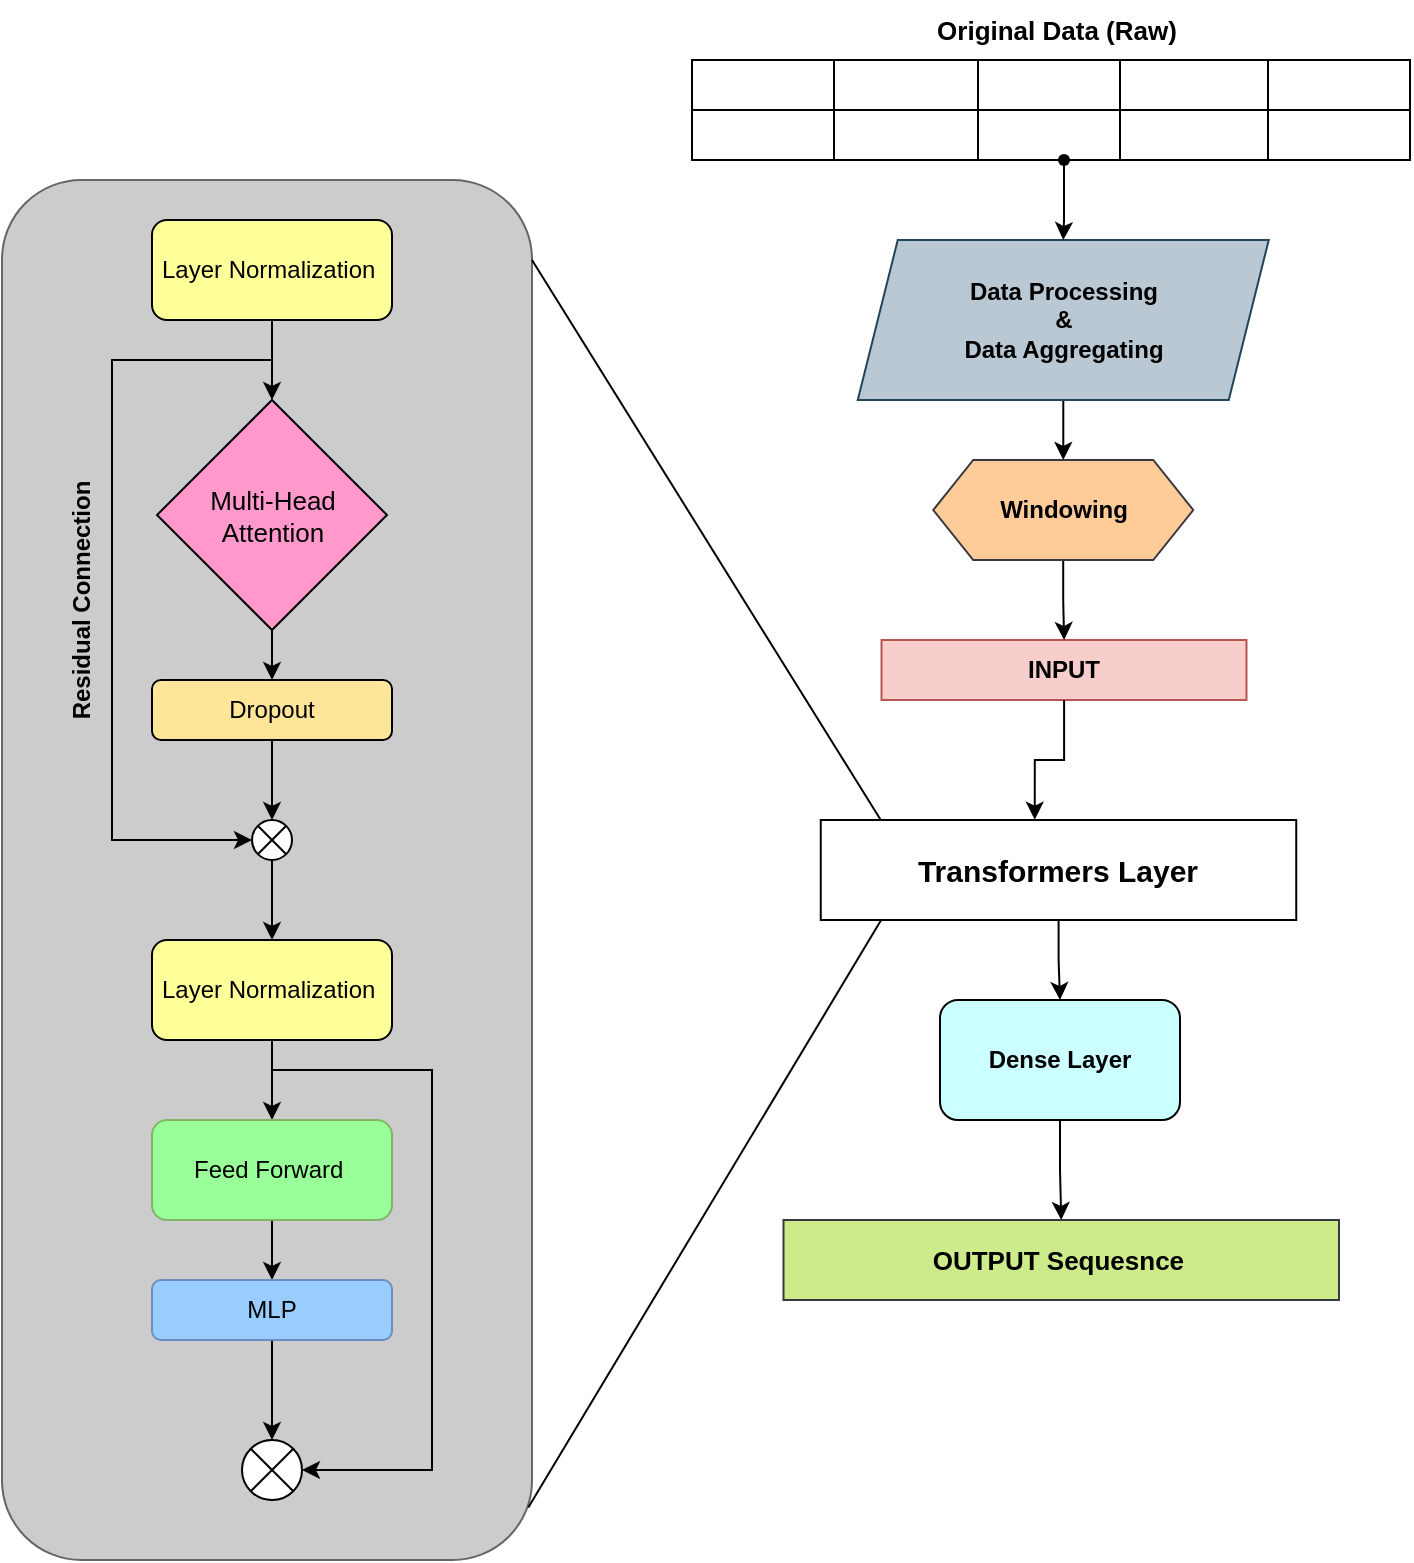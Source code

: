<mxfile version="22.1.2" type="device">
  <diagram name="Page-1" id="qa6-C2Bt5qt4nSdzyxl3">
    <mxGraphModel dx="1151" dy="687" grid="1" gridSize="10" guides="1" tooltips="1" connect="1" arrows="1" fold="1" page="1" pageScale="1" pageWidth="827" pageHeight="1169" math="0" shadow="0">
      <root>
        <mxCell id="0" />
        <mxCell id="1" parent="0" />
        <mxCell id="RqqJI5xl9rrc_aGT6yY9-65" value="" style="rounded=1;whiteSpace=wrap;html=1;fillColor=#CCCCCC;strokeColor=#666666;fontColor=#333333;" vertex="1" parent="1">
          <mxGeometry x="235" y="100" width="265" height="690" as="geometry" />
        </mxCell>
        <mxCell id="eDd9iwBEHYi13Wz6jPmw-1" value="&lt;b&gt;INPUT&lt;/b&gt;" style="rounded=0;whiteSpace=wrap;html=1;fillColor=#f8cecc;strokeColor=#b85450;" parent="1" vertex="1">
          <mxGeometry x="674.75" y="330" width="182.49" height="30" as="geometry" />
        </mxCell>
        <mxCell id="RqqJI5xl9rrc_aGT6yY9-45" style="edgeStyle=orthogonalEdgeStyle;rounded=0;orthogonalLoop=1;jettySize=auto;html=1;" edge="1" parent="1" source="RqqJI5xl9rrc_aGT6yY9-46" target="RqqJI5xl9rrc_aGT6yY9-48">
          <mxGeometry relative="1" as="geometry" />
        </mxCell>
        <mxCell id="RqqJI5xl9rrc_aGT6yY9-46" value="Layer Normalization&amp;nbsp;" style="rounded=1;whiteSpace=wrap;html=1;fillColor=#FFFF99;" vertex="1" parent="1">
          <mxGeometry x="310" y="120" width="120" height="50" as="geometry" />
        </mxCell>
        <mxCell id="RqqJI5xl9rrc_aGT6yY9-47" style="edgeStyle=orthogonalEdgeStyle;rounded=0;orthogonalLoop=1;jettySize=auto;html=1;entryX=0.5;entryY=0;entryDx=0;entryDy=0;" edge="1" parent="1" source="RqqJI5xl9rrc_aGT6yY9-48" target="RqqJI5xl9rrc_aGT6yY9-51">
          <mxGeometry relative="1" as="geometry" />
        </mxCell>
        <mxCell id="RqqJI5xl9rrc_aGT6yY9-48" value="&lt;font style=&quot;font-size: 13px;&quot;&gt;Multi-Head &lt;br&gt;Attention&lt;/font&gt;" style="rhombus;whiteSpace=wrap;html=1;fillColor=#FF99CC;" vertex="1" parent="1">
          <mxGeometry x="312.5" y="210" width="115" height="115" as="geometry" />
        </mxCell>
        <mxCell id="RqqJI5xl9rrc_aGT6yY9-50" style="edgeStyle=orthogonalEdgeStyle;rounded=0;orthogonalLoop=1;jettySize=auto;html=1;entryX=0.5;entryY=0;entryDx=0;entryDy=0;" edge="1" parent="1" source="RqqJI5xl9rrc_aGT6yY9-51" target="RqqJI5xl9rrc_aGT6yY9-64">
          <mxGeometry relative="1" as="geometry" />
        </mxCell>
        <mxCell id="RqqJI5xl9rrc_aGT6yY9-51" value="Dropout" style="rounded=1;whiteSpace=wrap;html=1;fillColor=#FFE599;" vertex="1" parent="1">
          <mxGeometry x="310" y="350" width="120" height="30" as="geometry" />
        </mxCell>
        <mxCell id="RqqJI5xl9rrc_aGT6yY9-52" value="Residual Connection" style="text;html=1;strokeColor=none;fillColor=none;align=center;verticalAlign=middle;whiteSpace=wrap;rounded=0;rotation=270;fontStyle=1" vertex="1" parent="1">
          <mxGeometry x="180" y="300" width="190" height="20" as="geometry" />
        </mxCell>
        <mxCell id="RqqJI5xl9rrc_aGT6yY9-53" style="edgeStyle=orthogonalEdgeStyle;rounded=0;orthogonalLoop=1;jettySize=auto;html=1;entryX=0.5;entryY=0;entryDx=0;entryDy=0;" edge="1" parent="1" source="RqqJI5xl9rrc_aGT6yY9-54" target="RqqJI5xl9rrc_aGT6yY9-56">
          <mxGeometry relative="1" as="geometry" />
        </mxCell>
        <mxCell id="RqqJI5xl9rrc_aGT6yY9-54" value="Layer Normalization&amp;nbsp;" style="rounded=1;whiteSpace=wrap;html=1;fillColor=#FFFF99;" vertex="1" parent="1">
          <mxGeometry x="310" y="480" width="120" height="50" as="geometry" />
        </mxCell>
        <mxCell id="RqqJI5xl9rrc_aGT6yY9-55" value="" style="edgeStyle=orthogonalEdgeStyle;rounded=0;orthogonalLoop=1;jettySize=auto;html=1;" edge="1" parent="1" source="RqqJI5xl9rrc_aGT6yY9-56" target="RqqJI5xl9rrc_aGT6yY9-58">
          <mxGeometry relative="1" as="geometry" />
        </mxCell>
        <mxCell id="RqqJI5xl9rrc_aGT6yY9-56" value="Feed Forward&amp;nbsp;" style="rounded=1;whiteSpace=wrap;html=1;fillColor=#99FF99;strokeColor=#82b366;" vertex="1" parent="1">
          <mxGeometry x="310" y="570" width="120" height="50" as="geometry" />
        </mxCell>
        <mxCell id="RqqJI5xl9rrc_aGT6yY9-57" style="edgeStyle=orthogonalEdgeStyle;rounded=0;orthogonalLoop=1;jettySize=auto;html=1;entryX=0.5;entryY=0;entryDx=0;entryDy=0;" edge="1" parent="1" source="RqqJI5xl9rrc_aGT6yY9-58" target="RqqJI5xl9rrc_aGT6yY9-62">
          <mxGeometry relative="1" as="geometry" />
        </mxCell>
        <mxCell id="RqqJI5xl9rrc_aGT6yY9-58" value="MLP" style="whiteSpace=wrap;html=1;rounded=1;fillColor=#99CCFF;strokeColor=#6c8ebf;" vertex="1" parent="1">
          <mxGeometry x="310" y="650" width="120" height="30" as="geometry" />
        </mxCell>
        <mxCell id="RqqJI5xl9rrc_aGT6yY9-115" style="edgeStyle=orthogonalEdgeStyle;rounded=0;orthogonalLoop=1;jettySize=auto;html=1;entryX=0.5;entryY=0;entryDx=0;entryDy=0;" edge="1" parent="1" source="RqqJI5xl9rrc_aGT6yY9-59" target="RqqJI5xl9rrc_aGT6yY9-97">
          <mxGeometry relative="1" as="geometry" />
        </mxCell>
        <mxCell id="RqqJI5xl9rrc_aGT6yY9-59" value="&lt;b&gt;Dense Layer&lt;/b&gt;" style="rounded=1;whiteSpace=wrap;html=1;fillColor=#CCFFFF;" vertex="1" parent="1">
          <mxGeometry x="704" y="510" width="120" height="60" as="geometry" />
        </mxCell>
        <mxCell id="RqqJI5xl9rrc_aGT6yY9-60" value="" style="endArrow=classic;html=1;rounded=0;entryX=1;entryY=0.5;entryDx=0;entryDy=0;" edge="1" parent="1" target="RqqJI5xl9rrc_aGT6yY9-62">
          <mxGeometry width="50" height="50" relative="1" as="geometry">
            <mxPoint x="370" y="545" as="sourcePoint" />
            <mxPoint x="385" y="770" as="targetPoint" />
            <Array as="points">
              <mxPoint x="450" y="545" />
              <mxPoint x="450" y="585" />
              <mxPoint x="450" y="745" />
            </Array>
          </mxGeometry>
        </mxCell>
        <mxCell id="RqqJI5xl9rrc_aGT6yY9-62" value="" style="shape=sumEllipse;perimeter=ellipsePerimeter;whiteSpace=wrap;html=1;backgroundOutline=1;" vertex="1" parent="1">
          <mxGeometry x="355" y="730" width="30" height="30" as="geometry" />
        </mxCell>
        <mxCell id="RqqJI5xl9rrc_aGT6yY9-63" style="edgeStyle=orthogonalEdgeStyle;rounded=0;orthogonalLoop=1;jettySize=auto;html=1;exitX=0.5;exitY=1;exitDx=0;exitDy=0;entryX=0.5;entryY=0;entryDx=0;entryDy=0;" edge="1" parent="1" source="RqqJI5xl9rrc_aGT6yY9-64" target="RqqJI5xl9rrc_aGT6yY9-54">
          <mxGeometry relative="1" as="geometry" />
        </mxCell>
        <mxCell id="RqqJI5xl9rrc_aGT6yY9-69" style="edgeStyle=orthogonalEdgeStyle;rounded=0;orthogonalLoop=1;jettySize=auto;html=1;exitX=0;exitY=0.5;exitDx=0;exitDy=0;startArrow=classic;startFill=1;endArrow=none;endFill=0;" edge="1" parent="1" source="RqqJI5xl9rrc_aGT6yY9-64">
          <mxGeometry relative="1" as="geometry">
            <mxPoint x="370" y="190" as="targetPoint" />
            <Array as="points">
              <mxPoint x="290" y="430" />
              <mxPoint x="290" y="190" />
            </Array>
          </mxGeometry>
        </mxCell>
        <mxCell id="RqqJI5xl9rrc_aGT6yY9-64" value="" style="shape=sumEllipse;perimeter=ellipsePerimeter;whiteSpace=wrap;html=1;backgroundOutline=1;" vertex="1" parent="1">
          <mxGeometry x="360" y="420" width="20" height="20" as="geometry" />
        </mxCell>
        <mxCell id="RqqJI5xl9rrc_aGT6yY9-70" value="" style="shape=table;startSize=0;container=1;collapsible=0;childLayout=tableLayout;fontSize=16;" vertex="1" parent="1">
          <mxGeometry x="580" y="40" width="359.01" height="50" as="geometry" />
        </mxCell>
        <mxCell id="RqqJI5xl9rrc_aGT6yY9-71" value="" style="shape=tableRow;horizontal=0;startSize=0;swimlaneHead=0;swimlaneBody=0;strokeColor=inherit;top=0;left=0;bottom=0;right=0;collapsible=0;dropTarget=0;fillColor=none;points=[[0,0.5],[1,0.5]];portConstraint=eastwest;fontSize=16;" vertex="1" parent="RqqJI5xl9rrc_aGT6yY9-70">
          <mxGeometry width="359.01" height="25" as="geometry" />
        </mxCell>
        <mxCell id="RqqJI5xl9rrc_aGT6yY9-100" style="shape=partialRectangle;html=1;whiteSpace=wrap;connectable=0;strokeColor=inherit;overflow=hidden;fillColor=none;top=0;left=0;bottom=0;right=0;pointerEvents=1;fontSize=16;" vertex="1" parent="RqqJI5xl9rrc_aGT6yY9-71">
          <mxGeometry width="71" height="25" as="geometry">
            <mxRectangle width="71" height="25" as="alternateBounds" />
          </mxGeometry>
        </mxCell>
        <mxCell id="RqqJI5xl9rrc_aGT6yY9-102" style="shape=partialRectangle;html=1;whiteSpace=wrap;connectable=0;strokeColor=inherit;overflow=hidden;fillColor=none;top=0;left=0;bottom=0;right=0;pointerEvents=1;fontSize=16;" vertex="1" parent="RqqJI5xl9rrc_aGT6yY9-71">
          <mxGeometry x="71" width="72" height="25" as="geometry">
            <mxRectangle width="72" height="25" as="alternateBounds" />
          </mxGeometry>
        </mxCell>
        <mxCell id="RqqJI5xl9rrc_aGT6yY9-72" value="" style="shape=partialRectangle;html=1;whiteSpace=wrap;connectable=0;strokeColor=inherit;overflow=hidden;fillColor=none;top=0;left=0;bottom=0;right=0;pointerEvents=1;fontSize=16;" vertex="1" parent="RqqJI5xl9rrc_aGT6yY9-71">
          <mxGeometry x="143" width="71" height="25" as="geometry">
            <mxRectangle width="71" height="25" as="alternateBounds" />
          </mxGeometry>
        </mxCell>
        <mxCell id="RqqJI5xl9rrc_aGT6yY9-73" value="" style="shape=partialRectangle;html=1;whiteSpace=wrap;connectable=0;strokeColor=inherit;overflow=hidden;fillColor=none;top=0;left=0;bottom=0;right=0;pointerEvents=1;fontSize=16;" vertex="1" parent="RqqJI5xl9rrc_aGT6yY9-71">
          <mxGeometry x="214" width="74" height="25" as="geometry">
            <mxRectangle width="74" height="25" as="alternateBounds" />
          </mxGeometry>
        </mxCell>
        <mxCell id="RqqJI5xl9rrc_aGT6yY9-74" value="" style="shape=partialRectangle;html=1;whiteSpace=wrap;connectable=0;strokeColor=inherit;overflow=hidden;fillColor=none;top=0;left=0;bottom=0;right=0;pointerEvents=1;fontSize=16;" vertex="1" parent="RqqJI5xl9rrc_aGT6yY9-71">
          <mxGeometry x="288" width="71" height="25" as="geometry">
            <mxRectangle width="71" height="25" as="alternateBounds" />
          </mxGeometry>
        </mxCell>
        <mxCell id="RqqJI5xl9rrc_aGT6yY9-75" value="" style="shape=tableRow;horizontal=0;startSize=0;swimlaneHead=0;swimlaneBody=0;strokeColor=inherit;top=0;left=0;bottom=0;right=0;collapsible=0;dropTarget=0;fillColor=none;points=[[0,0.5],[1,0.5]];portConstraint=eastwest;fontSize=16;" vertex="1" parent="RqqJI5xl9rrc_aGT6yY9-70">
          <mxGeometry y="25" width="359.01" height="25" as="geometry" />
        </mxCell>
        <mxCell id="RqqJI5xl9rrc_aGT6yY9-101" style="shape=partialRectangle;html=1;whiteSpace=wrap;connectable=0;strokeColor=inherit;overflow=hidden;fillColor=none;top=0;left=0;bottom=0;right=0;pointerEvents=1;fontSize=16;" vertex="1" parent="RqqJI5xl9rrc_aGT6yY9-75">
          <mxGeometry width="71" height="25" as="geometry">
            <mxRectangle width="71" height="25" as="alternateBounds" />
          </mxGeometry>
        </mxCell>
        <mxCell id="RqqJI5xl9rrc_aGT6yY9-103" style="shape=partialRectangle;html=1;whiteSpace=wrap;connectable=0;strokeColor=inherit;overflow=hidden;fillColor=none;top=0;left=0;bottom=0;right=0;pointerEvents=1;fontSize=16;" vertex="1" parent="RqqJI5xl9rrc_aGT6yY9-75">
          <mxGeometry x="71" width="72" height="25" as="geometry">
            <mxRectangle width="72" height="25" as="alternateBounds" />
          </mxGeometry>
        </mxCell>
        <mxCell id="RqqJI5xl9rrc_aGT6yY9-76" value="" style="shape=partialRectangle;html=1;whiteSpace=wrap;connectable=0;strokeColor=inherit;overflow=hidden;fillColor=none;top=0;left=0;bottom=0;right=0;pointerEvents=1;fontSize=16;" vertex="1" parent="RqqJI5xl9rrc_aGT6yY9-75">
          <mxGeometry x="143" width="71" height="25" as="geometry">
            <mxRectangle width="71" height="25" as="alternateBounds" />
          </mxGeometry>
        </mxCell>
        <mxCell id="RqqJI5xl9rrc_aGT6yY9-77" value="" style="shape=partialRectangle;html=1;whiteSpace=wrap;connectable=0;strokeColor=inherit;overflow=hidden;fillColor=none;top=0;left=0;bottom=0;right=0;pointerEvents=1;fontSize=16;" vertex="1" parent="RqqJI5xl9rrc_aGT6yY9-75">
          <mxGeometry x="214" width="74" height="25" as="geometry">
            <mxRectangle width="74" height="25" as="alternateBounds" />
          </mxGeometry>
        </mxCell>
        <mxCell id="RqqJI5xl9rrc_aGT6yY9-78" value="" style="shape=partialRectangle;html=1;whiteSpace=wrap;connectable=0;strokeColor=inherit;overflow=hidden;fillColor=none;top=0;left=0;bottom=0;right=0;pointerEvents=1;fontSize=16;" vertex="1" parent="RqqJI5xl9rrc_aGT6yY9-75">
          <mxGeometry x="288" width="71" height="25" as="geometry">
            <mxRectangle width="71" height="25" as="alternateBounds" />
          </mxGeometry>
        </mxCell>
        <mxCell id="RqqJI5xl9rrc_aGT6yY9-97" value="&lt;b&gt;&lt;font style=&quot;font-size: 13px;&quot;&gt;OUTPUT Sequesnce&amp;nbsp;&lt;/font&gt;&lt;/b&gt;" style="rounded=0;whiteSpace=wrap;html=1;fillColor=#cdeb8b;fillStyle=auto;strokeColor=#36393d;" vertex="1" parent="1">
          <mxGeometry x="625.75" y="620" width="277.75" height="40" as="geometry" />
        </mxCell>
        <mxCell id="RqqJI5xl9rrc_aGT6yY9-111" style="edgeStyle=orthogonalEdgeStyle;rounded=0;orthogonalLoop=1;jettySize=auto;html=1;entryX=0.5;entryY=0;entryDx=0;entryDy=0;" edge="1" parent="1" source="RqqJI5xl9rrc_aGT6yY9-98" target="RqqJI5xl9rrc_aGT6yY9-104">
          <mxGeometry relative="1" as="geometry" />
        </mxCell>
        <mxCell id="RqqJI5xl9rrc_aGT6yY9-98" value="&lt;b&gt;Data Processing&lt;br&gt;&amp;amp;&lt;br&gt;Data Aggregating&lt;/b&gt;" style="shape=parallelogram;perimeter=parallelogramPerimeter;whiteSpace=wrap;html=1;fixedSize=1;fillColor=#bac8d3;strokeColor=#23445d;fillStyle=auto;" vertex="1" parent="1">
          <mxGeometry x="662.88" y="130" width="205.5" height="80" as="geometry" />
        </mxCell>
        <mxCell id="RqqJI5xl9rrc_aGT6yY9-112" style="edgeStyle=orthogonalEdgeStyle;rounded=0;orthogonalLoop=1;jettySize=auto;html=1;" edge="1" parent="1" source="RqqJI5xl9rrc_aGT6yY9-104" target="eDd9iwBEHYi13Wz6jPmw-1">
          <mxGeometry relative="1" as="geometry" />
        </mxCell>
        <mxCell id="RqqJI5xl9rrc_aGT6yY9-104" value="&lt;b&gt;Windowing&lt;/b&gt;" style="shape=hexagon;perimeter=hexagonPerimeter2;whiteSpace=wrap;html=1;fixedSize=1;fillColor=#ffcc99;strokeColor=#36393d;" vertex="1" parent="1">
          <mxGeometry x="700.63" y="240" width="129.99" height="50" as="geometry" />
        </mxCell>
        <mxCell id="RqqJI5xl9rrc_aGT6yY9-114" style="edgeStyle=orthogonalEdgeStyle;rounded=0;orthogonalLoop=1;jettySize=auto;html=1;entryX=0.5;entryY=0;entryDx=0;entryDy=0;" edge="1" parent="1" source="RqqJI5xl9rrc_aGT6yY9-106" target="RqqJI5xl9rrc_aGT6yY9-59">
          <mxGeometry relative="1" as="geometry" />
        </mxCell>
        <mxCell id="RqqJI5xl9rrc_aGT6yY9-106" value="&lt;font size=&quot;1&quot; color=&quot;#000000&quot;&gt;&lt;b style=&quot;font-size: 15px;&quot;&gt;Transformers Layer&lt;/b&gt;&lt;/font&gt;" style="rounded=0;whiteSpace=wrap;html=1;fillStyle=auto;" vertex="1" parent="1">
          <mxGeometry x="644.38" y="420" width="237.75" height="50" as="geometry" />
        </mxCell>
        <mxCell id="RqqJI5xl9rrc_aGT6yY9-108" style="edgeStyle=orthogonalEdgeStyle;rounded=0;orthogonalLoop=1;jettySize=auto;html=1;entryX=0.5;entryY=0;entryDx=0;entryDy=0;" edge="1" parent="1" source="RqqJI5xl9rrc_aGT6yY9-107" target="RqqJI5xl9rrc_aGT6yY9-98">
          <mxGeometry relative="1" as="geometry" />
        </mxCell>
        <mxCell id="RqqJI5xl9rrc_aGT6yY9-107" value="" style="shape=waypoint;sketch=0;fillStyle=solid;size=6;pointerEvents=1;points=[];fillColor=none;resizable=0;rotatable=0;perimeter=centerPerimeter;snapToPoint=1;" vertex="1" parent="1">
          <mxGeometry x="756" y="80" width="20" height="20" as="geometry" />
        </mxCell>
        <mxCell id="RqqJI5xl9rrc_aGT6yY9-113" style="edgeStyle=orthogonalEdgeStyle;rounded=0;orthogonalLoop=1;jettySize=auto;html=1;entryX=0.45;entryY=-0.003;entryDx=0;entryDy=0;entryPerimeter=0;" edge="1" parent="1" source="eDd9iwBEHYi13Wz6jPmw-1" target="RqqJI5xl9rrc_aGT6yY9-106">
          <mxGeometry relative="1" as="geometry">
            <Array as="points">
              <mxPoint x="766" y="390" />
              <mxPoint x="751" y="390" />
            </Array>
          </mxGeometry>
        </mxCell>
        <mxCell id="RqqJI5xl9rrc_aGT6yY9-116" value="" style="endArrow=none;html=1;rounded=0;entryX=0;entryY=0;entryDx=0;entryDy=0;" edge="1" parent="1">
          <mxGeometry width="50" height="50" relative="1" as="geometry">
            <mxPoint x="500" y="140" as="sourcePoint" />
            <mxPoint x="674.38" y="420" as="targetPoint" />
          </mxGeometry>
        </mxCell>
        <mxCell id="RqqJI5xl9rrc_aGT6yY9-118" value="" style="endArrow=none;html=1;rounded=0;entryX=0.127;entryY=1.001;entryDx=0;entryDy=0;exitX=0.993;exitY=0.962;exitDx=0;exitDy=0;entryPerimeter=0;exitPerimeter=0;" edge="1" parent="1" source="RqqJI5xl9rrc_aGT6yY9-65" target="RqqJI5xl9rrc_aGT6yY9-106">
          <mxGeometry width="50" height="50" relative="1" as="geometry">
            <mxPoint x="488.5" y="190" as="sourcePoint" />
            <mxPoint x="662.88" y="520" as="targetPoint" />
          </mxGeometry>
        </mxCell>
        <mxCell id="RqqJI5xl9rrc_aGT6yY9-119" value="&lt;b&gt;&lt;font style=&quot;font-size: 13px;&quot;&gt;Original Data (Raw)&lt;/font&gt;&lt;/b&gt;" style="text;html=1;strokeColor=none;fillColor=none;align=center;verticalAlign=middle;whiteSpace=wrap;rounded=0;" vertex="1" parent="1">
          <mxGeometry x="700" y="10" width="124.87" height="30" as="geometry" />
        </mxCell>
      </root>
    </mxGraphModel>
  </diagram>
</mxfile>
